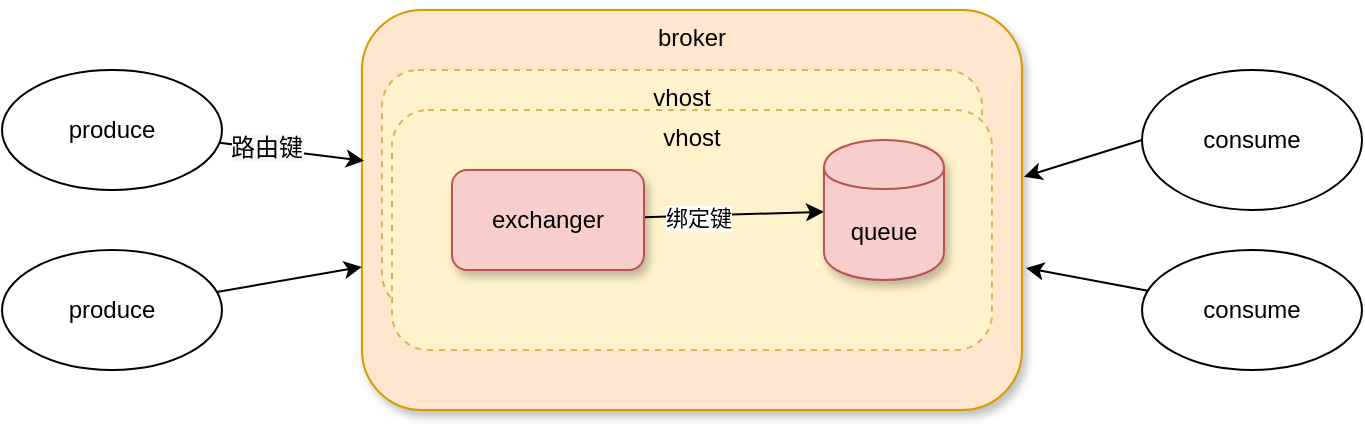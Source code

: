 <mxfile version="13.1.5" type="github">
  <diagram id="w70ik4WtTT5jzHk84-9g" name="第 1 页">
    <mxGraphModel dx="1038" dy="548" grid="1" gridSize="10" guides="1" tooltips="1" connect="1" arrows="1" fold="1" page="1" pageScale="1" pageWidth="827" pageHeight="1169" math="0" shadow="0">
      <root>
        <mxCell id="0" />
        <mxCell id="1" parent="0" />
        <mxCell id="aNo0fYQ4Zw-LIRuSzlRl-1" value="broker" style="rounded=1;whiteSpace=wrap;html=1;verticalAlign=top;fillColor=#ffe6cc;strokeColor=#d79b00;shadow=1;" vertex="1" parent="1">
          <mxGeometry x="250" y="210" width="330" height="200" as="geometry" />
        </mxCell>
        <mxCell id="aNo0fYQ4Zw-LIRuSzlRl-20" value="vhost" style="rounded=1;whiteSpace=wrap;html=1;verticalAlign=top;fillColor=#fff2cc;strokeColor=#d6b656;dashed=1;" vertex="1" parent="1">
          <mxGeometry x="260" y="240" width="300" height="120" as="geometry" />
        </mxCell>
        <mxCell id="aNo0fYQ4Zw-LIRuSzlRl-19" value="vhost" style="rounded=1;whiteSpace=wrap;html=1;verticalAlign=top;fillColor=#fff2cc;strokeColor=#d6b656;dashed=1;" vertex="1" parent="1">
          <mxGeometry x="265" y="260" width="300" height="120" as="geometry" />
        </mxCell>
        <mxCell id="aNo0fYQ4Zw-LIRuSzlRl-4" style="rounded=0;orthogonalLoop=1;jettySize=auto;html=1;entryX=0.003;entryY=0.377;entryDx=0;entryDy=0;entryPerimeter=0;" edge="1" parent="1" source="aNo0fYQ4Zw-LIRuSzlRl-2" target="aNo0fYQ4Zw-LIRuSzlRl-1">
          <mxGeometry relative="1" as="geometry" />
        </mxCell>
        <mxCell id="aNo0fYQ4Zw-LIRuSzlRl-13" value="&lt;span style=&quot;font-size: 12px ; background-color: rgb(248 , 249 , 250)&quot;&gt;路由键&lt;/span&gt;" style="edgeLabel;html=1;align=center;verticalAlign=middle;resizable=0;points=[];" vertex="1" connectable="0" parent="aNo0fYQ4Zw-LIRuSzlRl-4">
          <mxGeometry x="-0.374" y="1" relative="1" as="geometry">
            <mxPoint as="offset" />
          </mxGeometry>
        </mxCell>
        <mxCell id="aNo0fYQ4Zw-LIRuSzlRl-2" value="produce" style="ellipse;whiteSpace=wrap;html=1;" vertex="1" parent="1">
          <mxGeometry x="70" y="240" width="110" height="60" as="geometry" />
        </mxCell>
        <mxCell id="aNo0fYQ4Zw-LIRuSzlRl-5" style="edgeStyle=none;rounded=0;orthogonalLoop=1;jettySize=auto;html=1;entryX=1.003;entryY=0.417;entryDx=0;entryDy=0;entryPerimeter=0;endArrow=classic;endFill=1;exitX=0;exitY=0.5;exitDx=0;exitDy=0;" edge="1" parent="1" source="aNo0fYQ4Zw-LIRuSzlRl-3" target="aNo0fYQ4Zw-LIRuSzlRl-1">
          <mxGeometry relative="1" as="geometry" />
        </mxCell>
        <mxCell id="aNo0fYQ4Zw-LIRuSzlRl-3" value="consume" style="ellipse;whiteSpace=wrap;html=1;" vertex="1" parent="1">
          <mxGeometry x="640" y="240" width="110" height="70" as="geometry" />
        </mxCell>
        <mxCell id="aNo0fYQ4Zw-LIRuSzlRl-11" value="" style="edgeStyle=none;rounded=0;orthogonalLoop=1;jettySize=auto;html=1;endArrow=classic;endFill=1;" edge="1" parent="1" source="aNo0fYQ4Zw-LIRuSzlRl-9" target="aNo0fYQ4Zw-LIRuSzlRl-10">
          <mxGeometry relative="1" as="geometry" />
        </mxCell>
        <mxCell id="aNo0fYQ4Zw-LIRuSzlRl-14" value="绑定键" style="edgeLabel;html=1;align=center;verticalAlign=middle;resizable=0;points=[];" vertex="1" connectable="0" parent="aNo0fYQ4Zw-LIRuSzlRl-11">
          <mxGeometry x="-0.4" y="-1" relative="1" as="geometry">
            <mxPoint as="offset" />
          </mxGeometry>
        </mxCell>
        <mxCell id="aNo0fYQ4Zw-LIRuSzlRl-9" value="exchanger" style="rounded=1;whiteSpace=wrap;html=1;fillColor=#f8cecc;strokeColor=#b85450;shadow=1;" vertex="1" parent="1">
          <mxGeometry x="295" y="290" width="96" height="50" as="geometry" />
        </mxCell>
        <mxCell id="aNo0fYQ4Zw-LIRuSzlRl-10" value="queue" style="shape=cylinder;whiteSpace=wrap;html=1;boundedLbl=1;backgroundOutline=1;fillColor=#f8cecc;strokeColor=#b85450;shadow=1;" vertex="1" parent="1">
          <mxGeometry x="481" y="275" width="60" height="70" as="geometry" />
        </mxCell>
        <mxCell id="aNo0fYQ4Zw-LIRuSzlRl-16" style="edgeStyle=none;rounded=0;orthogonalLoop=1;jettySize=auto;html=1;entryX=1.006;entryY=0.645;entryDx=0;entryDy=0;entryPerimeter=0;endArrow=classic;endFill=1;" edge="1" parent="1" source="aNo0fYQ4Zw-LIRuSzlRl-15" target="aNo0fYQ4Zw-LIRuSzlRl-1">
          <mxGeometry relative="1" as="geometry" />
        </mxCell>
        <mxCell id="aNo0fYQ4Zw-LIRuSzlRl-15" value="consume" style="ellipse;whiteSpace=wrap;html=1;" vertex="1" parent="1">
          <mxGeometry x="640" y="330" width="110" height="60" as="geometry" />
        </mxCell>
        <mxCell id="aNo0fYQ4Zw-LIRuSzlRl-18" style="edgeStyle=none;rounded=0;orthogonalLoop=1;jettySize=auto;html=1;endArrow=classic;endFill=1;" edge="1" parent="1" source="aNo0fYQ4Zw-LIRuSzlRl-17" target="aNo0fYQ4Zw-LIRuSzlRl-1">
          <mxGeometry relative="1" as="geometry" />
        </mxCell>
        <mxCell id="aNo0fYQ4Zw-LIRuSzlRl-17" value="produce" style="ellipse;whiteSpace=wrap;html=1;" vertex="1" parent="1">
          <mxGeometry x="70" y="330" width="110" height="60" as="geometry" />
        </mxCell>
      </root>
    </mxGraphModel>
  </diagram>
</mxfile>
